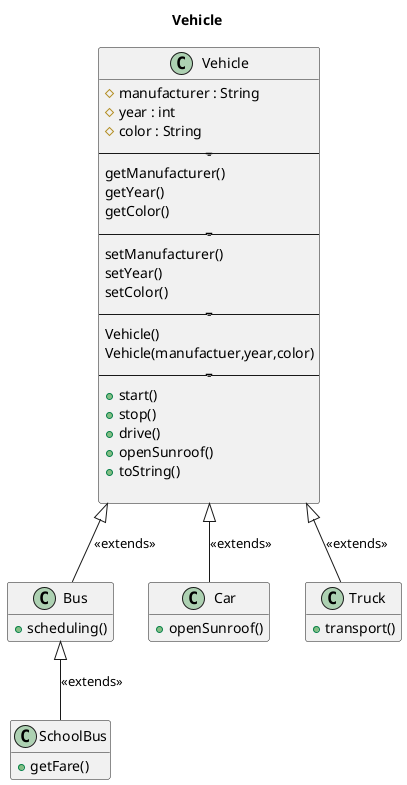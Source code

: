 @startuml Inheritance
title Vehicle
class Vehicle{
    #manufacturer : String
    #year : int
    #color : String
    ---------
    getManufacturer()
    getYear()
    getColor()
    ---------
    setManufacturer()
    setYear()
    setColor()
    ---------
    Vehicle()
    Vehicle(manufactuer,year,color)
    ---------
    +start()
    +stop()
    +drive()
    +openSunroof()
    +toString()

}

class Car {
    +openSunroof()
}
class Truck{
    +transport()
}
class Bus{
    +scheduling()
}
class SchoolBus{
    +getFare()
}
Bus -u-|> Vehicle : <<extends>>
Truck -u-|> Vehicle : <<extends>>
Car -u-|> Vehicle : <<extends>>
SchoolBus -u-|> Bus : <<extends>>

hide empty members
@enduml
